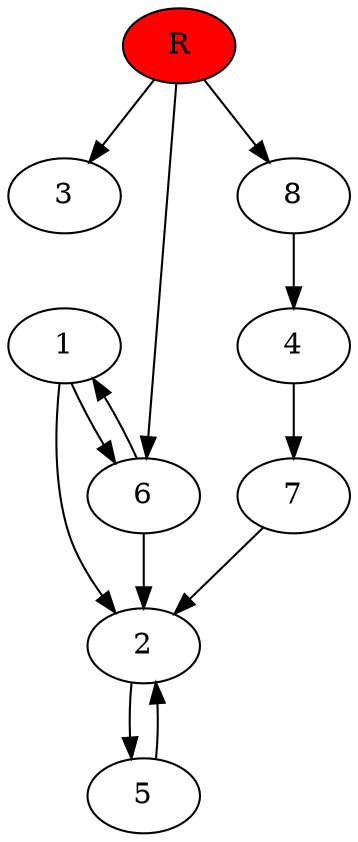 digraph prb4112 {
	1
	2
	3
	4
	5
	6
	7
	8
	R [fillcolor="#ff0000" style=filled]
	1 -> 2
	1 -> 6
	2 -> 5
	4 -> 7
	5 -> 2
	6 -> 1
	6 -> 2
	7 -> 2
	8 -> 4
	R -> 3
	R -> 6
	R -> 8
}
